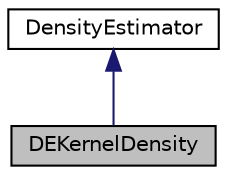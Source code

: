 digraph "DEKernelDensity"
{
 // INTERACTIVE_SVG=YES
  bgcolor="transparent";
  edge [fontname="Helvetica",fontsize="10",labelfontname="Helvetica",labelfontsize="10"];
  node [fontname="Helvetica",fontsize="10",shape=record];
  Node0 [label="DEKernelDensity",height=0.2,width=0.4,color="black", fillcolor="grey75", style="filled", fontcolor="black"];
  Node1 -> Node0 [dir="back",color="midnightblue",fontsize="10",style="solid",fontname="Helvetica"];
  Node1 [label="DensityEstimator",height=0.2,width=0.4,color="black",URL="$d3/dd1/classumontreal_1_1ssj_1_1stat_1_1density_1_1DensityEstimator.html",tooltip="This abstract class represents a univariate density estimator (DE). "];
}

